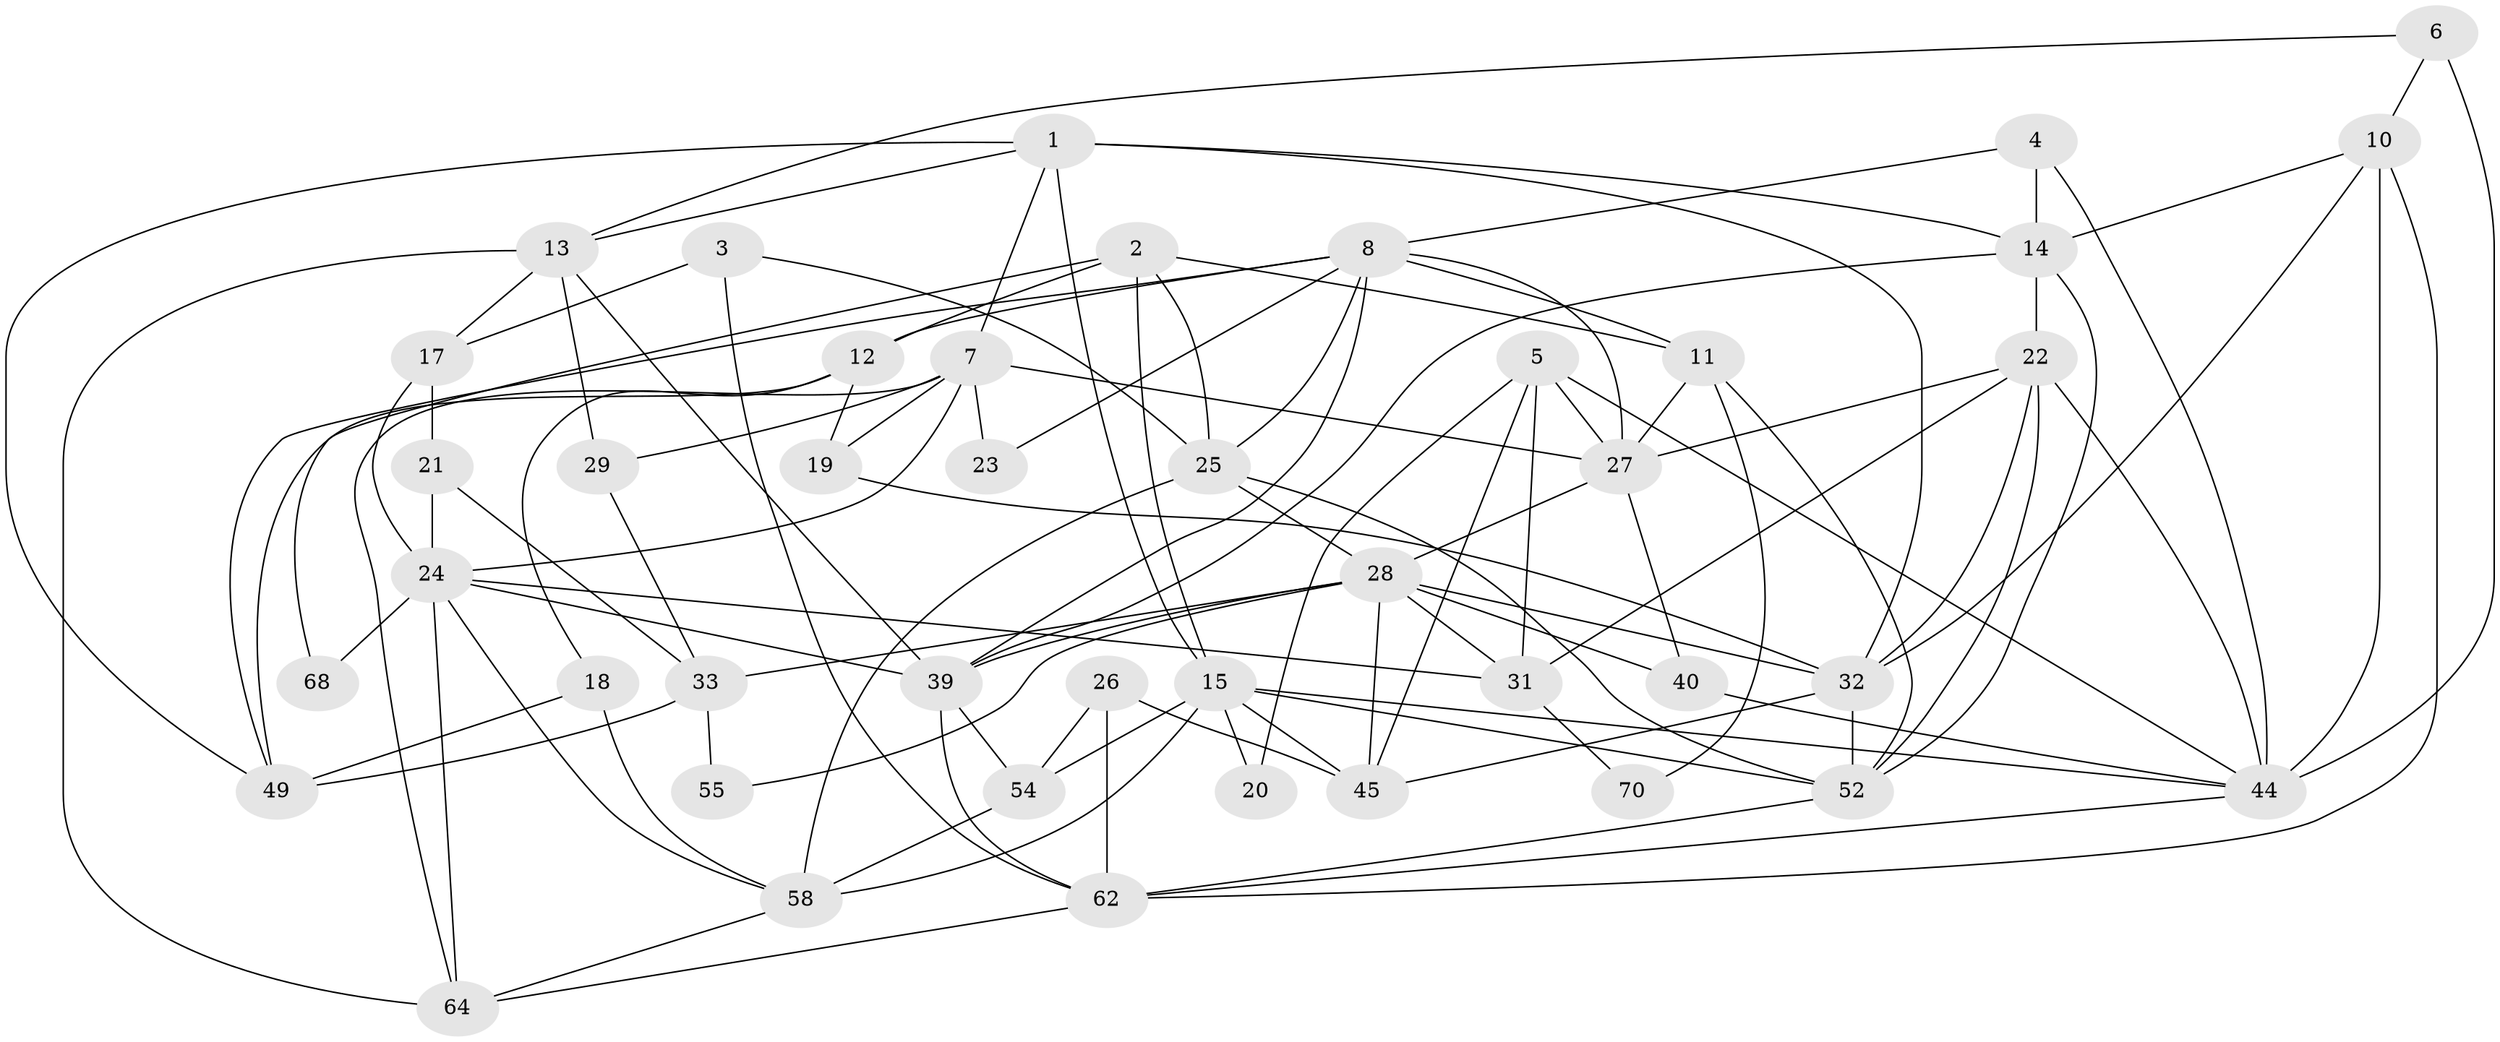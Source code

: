 // Generated by graph-tools (version 1.1) at 2025/52/02/27/25 19:52:02]
// undirected, 43 vertices, 107 edges
graph export_dot {
graph [start="1"]
  node [color=gray90,style=filled];
  1 [super="+71"];
  2 [super="+9"];
  3;
  4;
  5 [super="+57"];
  6;
  7 [super="+36"];
  8 [super="+66"];
  10 [super="+43"];
  11;
  12 [super="+51"];
  13 [super="+61"];
  14 [super="+47"];
  15 [super="+16"];
  17 [super="+48"];
  18;
  19;
  20;
  21;
  22 [super="+38"];
  23;
  24 [super="+56"];
  25 [super="+50"];
  26 [super="+42"];
  27 [super="+41"];
  28 [super="+30"];
  29;
  31 [super="+35"];
  32 [super="+34"];
  33 [super="+37"];
  39 [super="+67"];
  40 [super="+53"];
  44 [super="+63"];
  45 [super="+46"];
  49 [super="+69"];
  52 [super="+72"];
  54 [super="+59"];
  55;
  58 [super="+60"];
  62;
  64 [super="+65"];
  68;
  70;
  1 -- 15 [weight=2];
  1 -- 32;
  1 -- 14;
  1 -- 49;
  1 -- 7;
  1 -- 13;
  2 -- 15;
  2 -- 68;
  2 -- 11;
  2 -- 12;
  2 -- 25;
  3 -- 62;
  3 -- 17;
  3 -- 25;
  4 -- 44;
  4 -- 14;
  4 -- 8;
  5 -- 31 [weight=2];
  5 -- 27;
  5 -- 20;
  5 -- 44;
  5 -- 45;
  6 -- 44 [weight=2];
  6 -- 13;
  6 -- 10;
  7 -- 23 [weight=2];
  7 -- 19;
  7 -- 24;
  7 -- 27;
  7 -- 64;
  7 -- 29;
  8 -- 11;
  8 -- 23;
  8 -- 27;
  8 -- 49;
  8 -- 12;
  8 -- 25;
  8 -- 39;
  10 -- 44;
  10 -- 62;
  10 -- 32;
  10 -- 14;
  11 -- 27;
  11 -- 52;
  11 -- 70;
  12 -- 49;
  12 -- 18;
  12 -- 19;
  13 -- 29;
  13 -- 64;
  13 -- 17;
  13 -- 39;
  14 -- 22;
  14 -- 39;
  14 -- 52;
  15 -- 58;
  15 -- 44;
  15 -- 20;
  15 -- 45;
  15 -- 52;
  15 -- 54;
  17 -- 24;
  17 -- 21;
  18 -- 58;
  18 -- 49;
  19 -- 32;
  21 -- 24;
  21 -- 33;
  22 -- 44;
  22 -- 52;
  22 -- 27;
  22 -- 31;
  22 -- 32;
  24 -- 58;
  24 -- 68;
  24 -- 39;
  24 -- 31;
  24 -- 64;
  25 -- 58;
  25 -- 52;
  25 -- 28;
  26 -- 45 [weight=2];
  26 -- 62;
  26 -- 54;
  27 -- 28;
  27 -- 40;
  28 -- 31;
  28 -- 40;
  28 -- 55;
  28 -- 33;
  28 -- 45;
  28 -- 32;
  28 -- 39;
  29 -- 33;
  31 -- 70;
  32 -- 52;
  32 -- 45;
  33 -- 49 [weight=2];
  33 -- 55;
  39 -- 62;
  39 -- 54;
  40 -- 44;
  44 -- 62;
  52 -- 62;
  54 -- 58 [weight=2];
  58 -- 64;
  62 -- 64;
}
